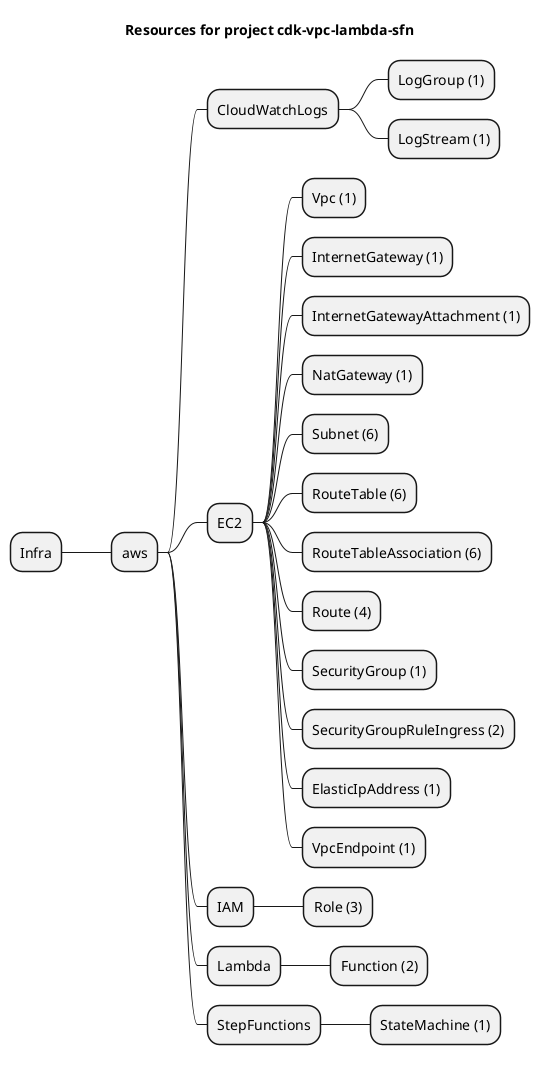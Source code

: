 @startmindmap
title Resources for project cdk-vpc-lambda-sfn
skinparam monochrome true
+ Infra
++ aws
+++ CloudWatchLogs
++++ LogGroup (1)
++++ LogStream (1)
+++ EC2
++++ Vpc (1)
++++ InternetGateway (1)
++++ InternetGatewayAttachment (1)
++++ NatGateway (1)
++++ Subnet (6)
++++ RouteTable (6)
++++ RouteTableAssociation (6)
++++ Route (4)
++++ SecurityGroup (1)
++++ SecurityGroupRuleIngress (2)
++++ ElasticIpAddress (1)
++++ VpcEndpoint (1)
+++ IAM
++++ Role (3)
+++ Lambda
++++ Function (2)
+++ StepFunctions
++++ StateMachine (1)
@endmindmap